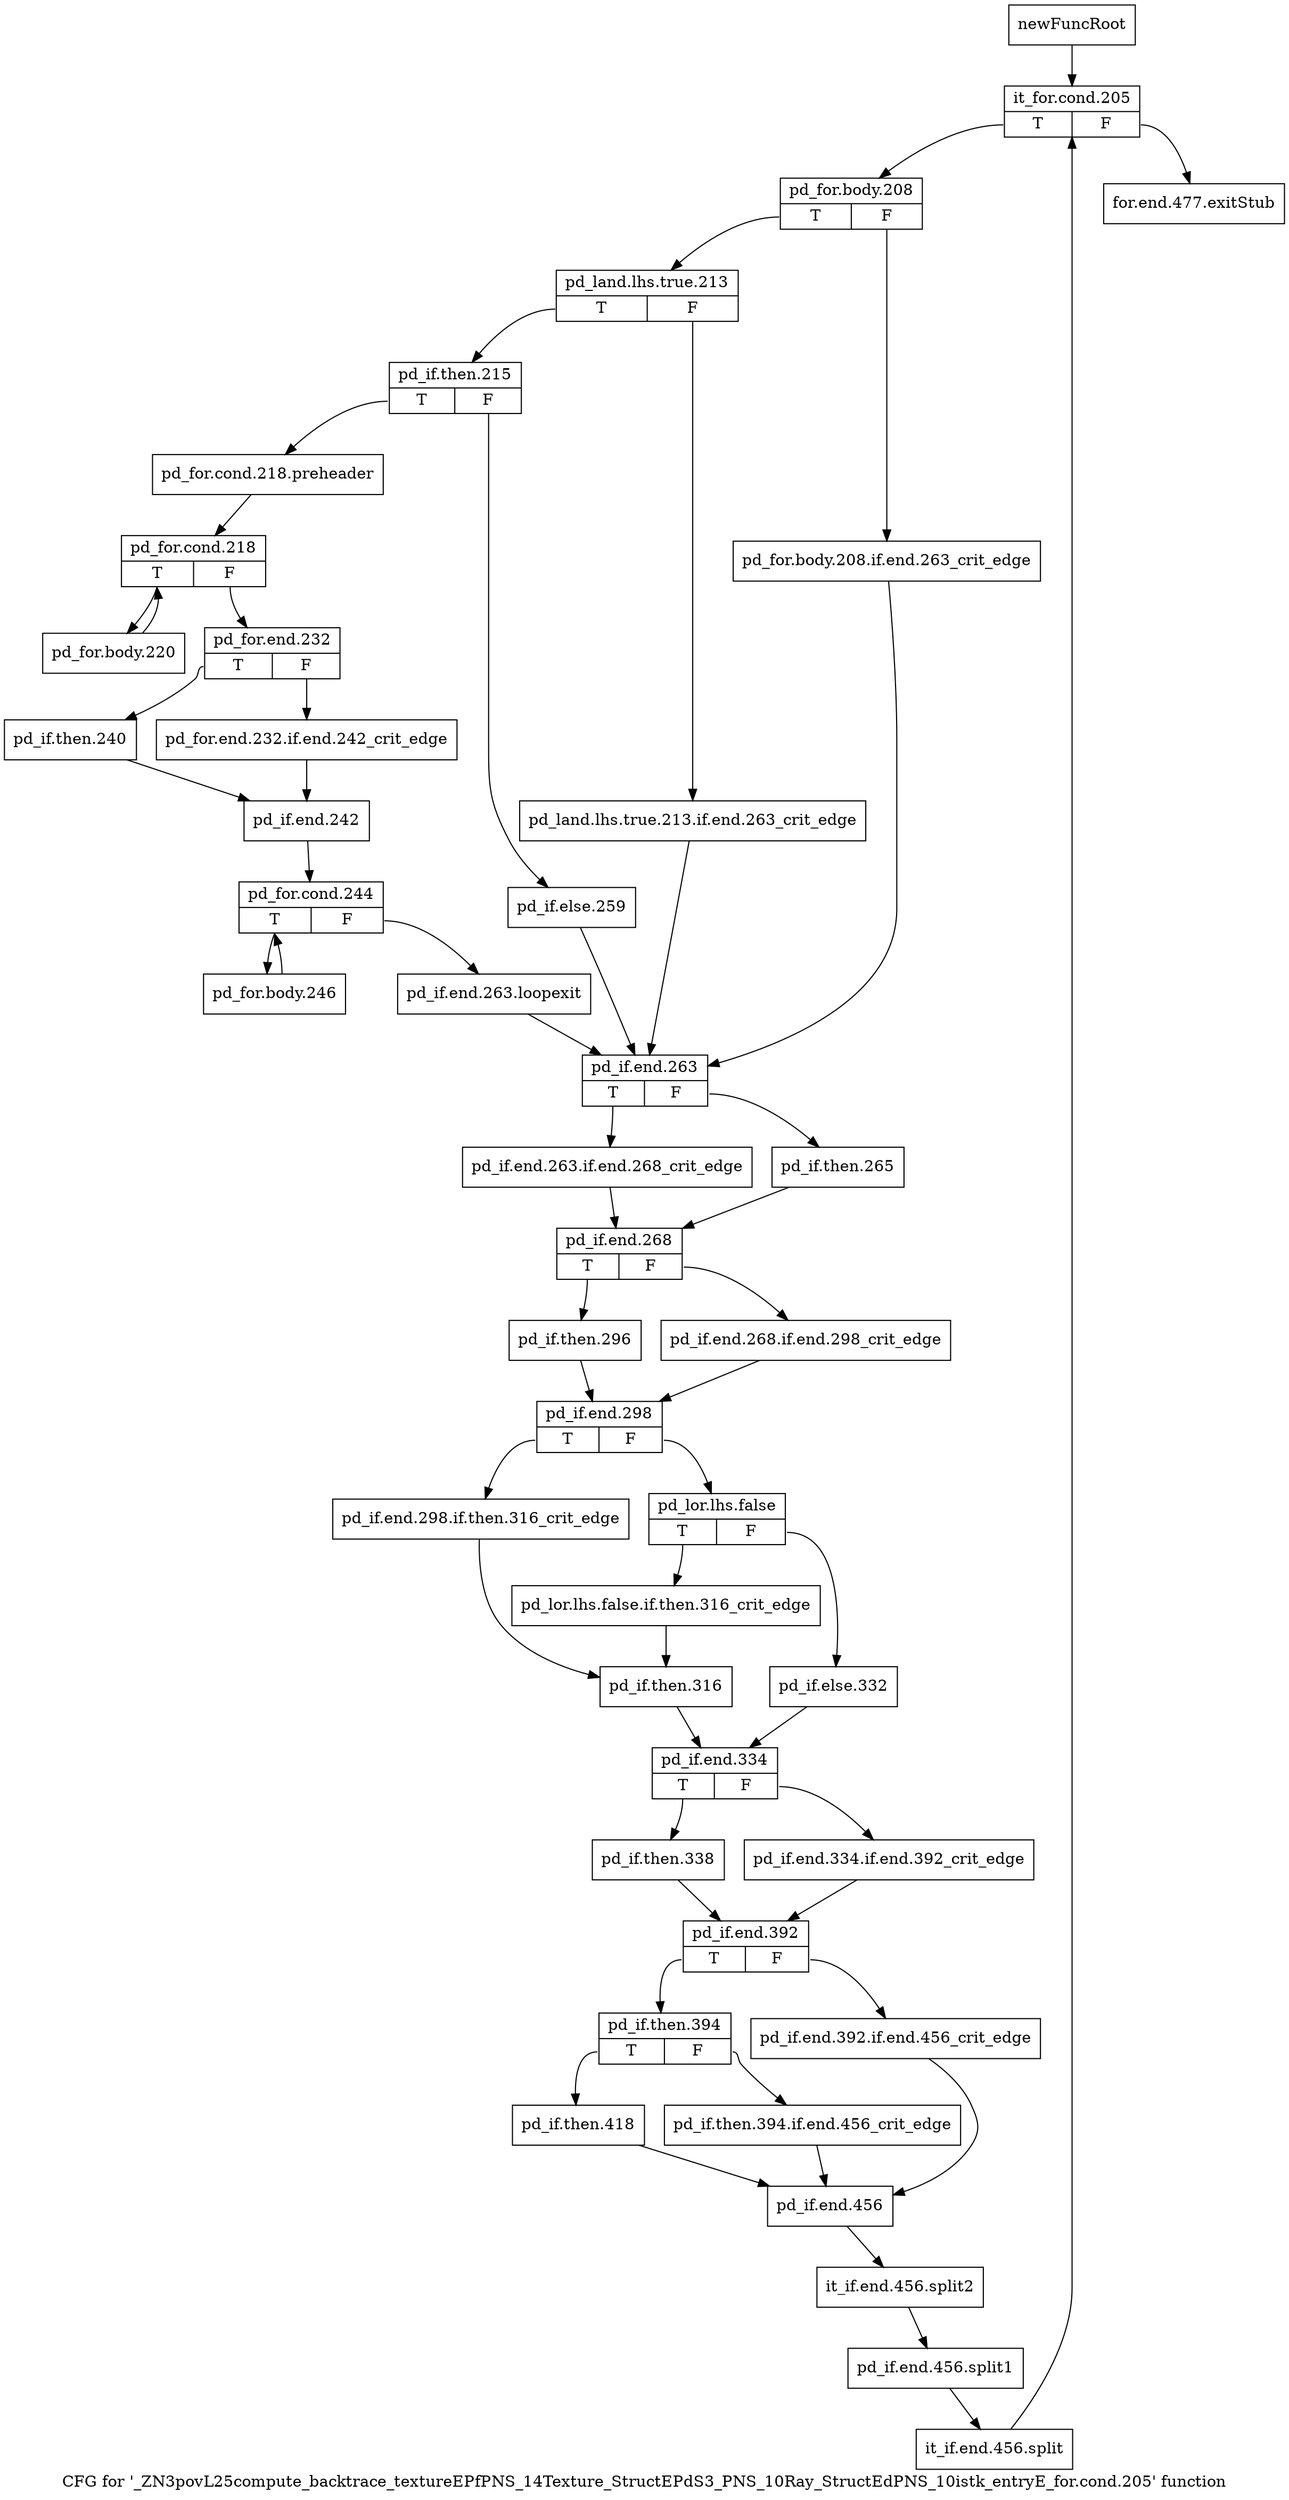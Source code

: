 digraph "CFG for '_ZN3povL25compute_backtrace_textureEPfPNS_14Texture_StructEPdS3_PNS_10Ray_StructEdPNS_10istk_entryE_for.cond.205' function" {
	label="CFG for '_ZN3povL25compute_backtrace_textureEPfPNS_14Texture_StructEPdS3_PNS_10Ray_StructEdPNS_10istk_entryE_for.cond.205' function";

	Node0x25de1f0 [shape=record,label="{newFuncRoot}"];
	Node0x25de1f0 -> Node0x25de290;
	Node0x25de240 [shape=record,label="{for.end.477.exitStub}"];
	Node0x25de290 [shape=record,label="{it_for.cond.205|{<s0>T|<s1>F}}"];
	Node0x25de290:s0 -> Node0x25de2e0;
	Node0x25de290:s1 -> Node0x25de240;
	Node0x25de2e0 [shape=record,label="{pd_for.body.208|{<s0>T|<s1>F}}"];
	Node0x25de2e0:s0 -> Node0x25de380;
	Node0x25de2e0:s1 -> Node0x25de330;
	Node0x25de330 [shape=record,label="{pd_for.body.208.if.end.263_crit_edge}"];
	Node0x25de330 -> Node0x25de740;
	Node0x25de380 [shape=record,label="{pd_land.lhs.true.213|{<s0>T|<s1>F}}"];
	Node0x25de380:s0 -> Node0x25de420;
	Node0x25de380:s1 -> Node0x25de3d0;
	Node0x25de3d0 [shape=record,label="{pd_land.lhs.true.213.if.end.263_crit_edge}"];
	Node0x25de3d0 -> Node0x25de740;
	Node0x25de420 [shape=record,label="{pd_if.then.215|{<s0>T|<s1>F}}"];
	Node0x25de420:s0 -> Node0x25de4c0;
	Node0x25de420:s1 -> Node0x25de470;
	Node0x25de470 [shape=record,label="{pd_if.else.259}"];
	Node0x25de470 -> Node0x25de740;
	Node0x25de4c0 [shape=record,label="{pd_for.cond.218.preheader}"];
	Node0x25de4c0 -> Node0x25de510;
	Node0x25de510 [shape=record,label="{pd_for.cond.218|{<s0>T|<s1>F}}"];
	Node0x25de510:s0 -> Node0x25dee20;
	Node0x25de510:s1 -> Node0x25de560;
	Node0x25de560 [shape=record,label="{pd_for.end.232|{<s0>T|<s1>F}}"];
	Node0x25de560:s0 -> Node0x25de600;
	Node0x25de560:s1 -> Node0x25de5b0;
	Node0x25de5b0 [shape=record,label="{pd_for.end.232.if.end.242_crit_edge}"];
	Node0x25de5b0 -> Node0x25de650;
	Node0x25de600 [shape=record,label="{pd_if.then.240}"];
	Node0x25de600 -> Node0x25de650;
	Node0x25de650 [shape=record,label="{pd_if.end.242}"];
	Node0x25de650 -> Node0x25de6a0;
	Node0x25de6a0 [shape=record,label="{pd_for.cond.244|{<s0>T|<s1>F}}"];
	Node0x25de6a0:s0 -> Node0x25dedd0;
	Node0x25de6a0:s1 -> Node0x25de6f0;
	Node0x25de6f0 [shape=record,label="{pd_if.end.263.loopexit}"];
	Node0x25de6f0 -> Node0x25de740;
	Node0x25de740 [shape=record,label="{pd_if.end.263|{<s0>T|<s1>F}}"];
	Node0x25de740:s0 -> Node0x25de7e0;
	Node0x25de740:s1 -> Node0x25de790;
	Node0x25de790 [shape=record,label="{pd_if.then.265}"];
	Node0x25de790 -> Node0x25de830;
	Node0x25de7e0 [shape=record,label="{pd_if.end.263.if.end.268_crit_edge}"];
	Node0x25de7e0 -> Node0x25de830;
	Node0x25de830 [shape=record,label="{pd_if.end.268|{<s0>T|<s1>F}}"];
	Node0x25de830:s0 -> Node0x25de8d0;
	Node0x25de830:s1 -> Node0x25de880;
	Node0x25de880 [shape=record,label="{pd_if.end.268.if.end.298_crit_edge}"];
	Node0x25de880 -> Node0x25de920;
	Node0x25de8d0 [shape=record,label="{pd_if.then.296}"];
	Node0x25de8d0 -> Node0x25de920;
	Node0x25de920 [shape=record,label="{pd_if.end.298|{<s0>T|<s1>F}}"];
	Node0x25de920:s0 -> Node0x25dea60;
	Node0x25de920:s1 -> Node0x25de970;
	Node0x25de970 [shape=record,label="{pd_lor.lhs.false|{<s0>T|<s1>F}}"];
	Node0x25de970:s0 -> Node0x25dea10;
	Node0x25de970:s1 -> Node0x25de9c0;
	Node0x25de9c0 [shape=record,label="{pd_if.else.332}"];
	Node0x25de9c0 -> Node0x25deb00;
	Node0x25dea10 [shape=record,label="{pd_lor.lhs.false.if.then.316_crit_edge}"];
	Node0x25dea10 -> Node0x25deab0;
	Node0x25dea60 [shape=record,label="{pd_if.end.298.if.then.316_crit_edge}"];
	Node0x25dea60 -> Node0x25deab0;
	Node0x25deab0 [shape=record,label="{pd_if.then.316}"];
	Node0x25deab0 -> Node0x25deb00;
	Node0x25deb00 [shape=record,label="{pd_if.end.334|{<s0>T|<s1>F}}"];
	Node0x25deb00:s0 -> Node0x25deba0;
	Node0x25deb00:s1 -> Node0x25deb50;
	Node0x25deb50 [shape=record,label="{pd_if.end.334.if.end.392_crit_edge}"];
	Node0x25deb50 -> Node0x25debf0;
	Node0x25deba0 [shape=record,label="{pd_if.then.338}"];
	Node0x25deba0 -> Node0x25debf0;
	Node0x25debf0 [shape=record,label="{pd_if.end.392|{<s0>T|<s1>F}}"];
	Node0x25debf0:s0 -> Node0x25dec90;
	Node0x25debf0:s1 -> Node0x25dec40;
	Node0x25dec40 [shape=record,label="{pd_if.end.392.if.end.456_crit_edge}"];
	Node0x25dec40 -> Node0x25ded80;
	Node0x25dec90 [shape=record,label="{pd_if.then.394|{<s0>T|<s1>F}}"];
	Node0x25dec90:s0 -> Node0x25ded30;
	Node0x25dec90:s1 -> Node0x25dece0;
	Node0x25dece0 [shape=record,label="{pd_if.then.394.if.end.456_crit_edge}"];
	Node0x25dece0 -> Node0x25ded80;
	Node0x25ded30 [shape=record,label="{pd_if.then.418}"];
	Node0x25ded30 -> Node0x25ded80;
	Node0x25ded80 [shape=record,label="{pd_if.end.456}"];
	Node0x25ded80 -> Node0x36da3d0;
	Node0x36da3d0 [shape=record,label="{it_if.end.456.split2}"];
	Node0x36da3d0 -> Node0x36db520;
	Node0x36db520 [shape=record,label="{pd_if.end.456.split1}"];
	Node0x36db520 -> Node0x3729310;
	Node0x3729310 [shape=record,label="{it_if.end.456.split}"];
	Node0x3729310 -> Node0x25de290;
	Node0x25dedd0 [shape=record,label="{pd_for.body.246}"];
	Node0x25dedd0 -> Node0x25de6a0;
	Node0x25dee20 [shape=record,label="{pd_for.body.220}"];
	Node0x25dee20 -> Node0x25de510;
}
